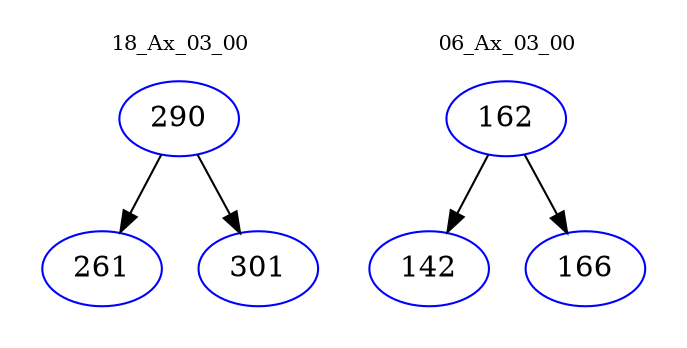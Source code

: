 digraph{
subgraph cluster_0 {
color = white
label = "18_Ax_03_00";
fontsize=10;
T0_290 [label="290", color="blue"]
T0_290 -> T0_261 [color="black"]
T0_261 [label="261", color="blue"]
T0_290 -> T0_301 [color="black"]
T0_301 [label="301", color="blue"]
}
subgraph cluster_1 {
color = white
label = "06_Ax_03_00";
fontsize=10;
T1_162 [label="162", color="blue"]
T1_162 -> T1_142 [color="black"]
T1_142 [label="142", color="blue"]
T1_162 -> T1_166 [color="black"]
T1_166 [label="166", color="blue"]
}
}
